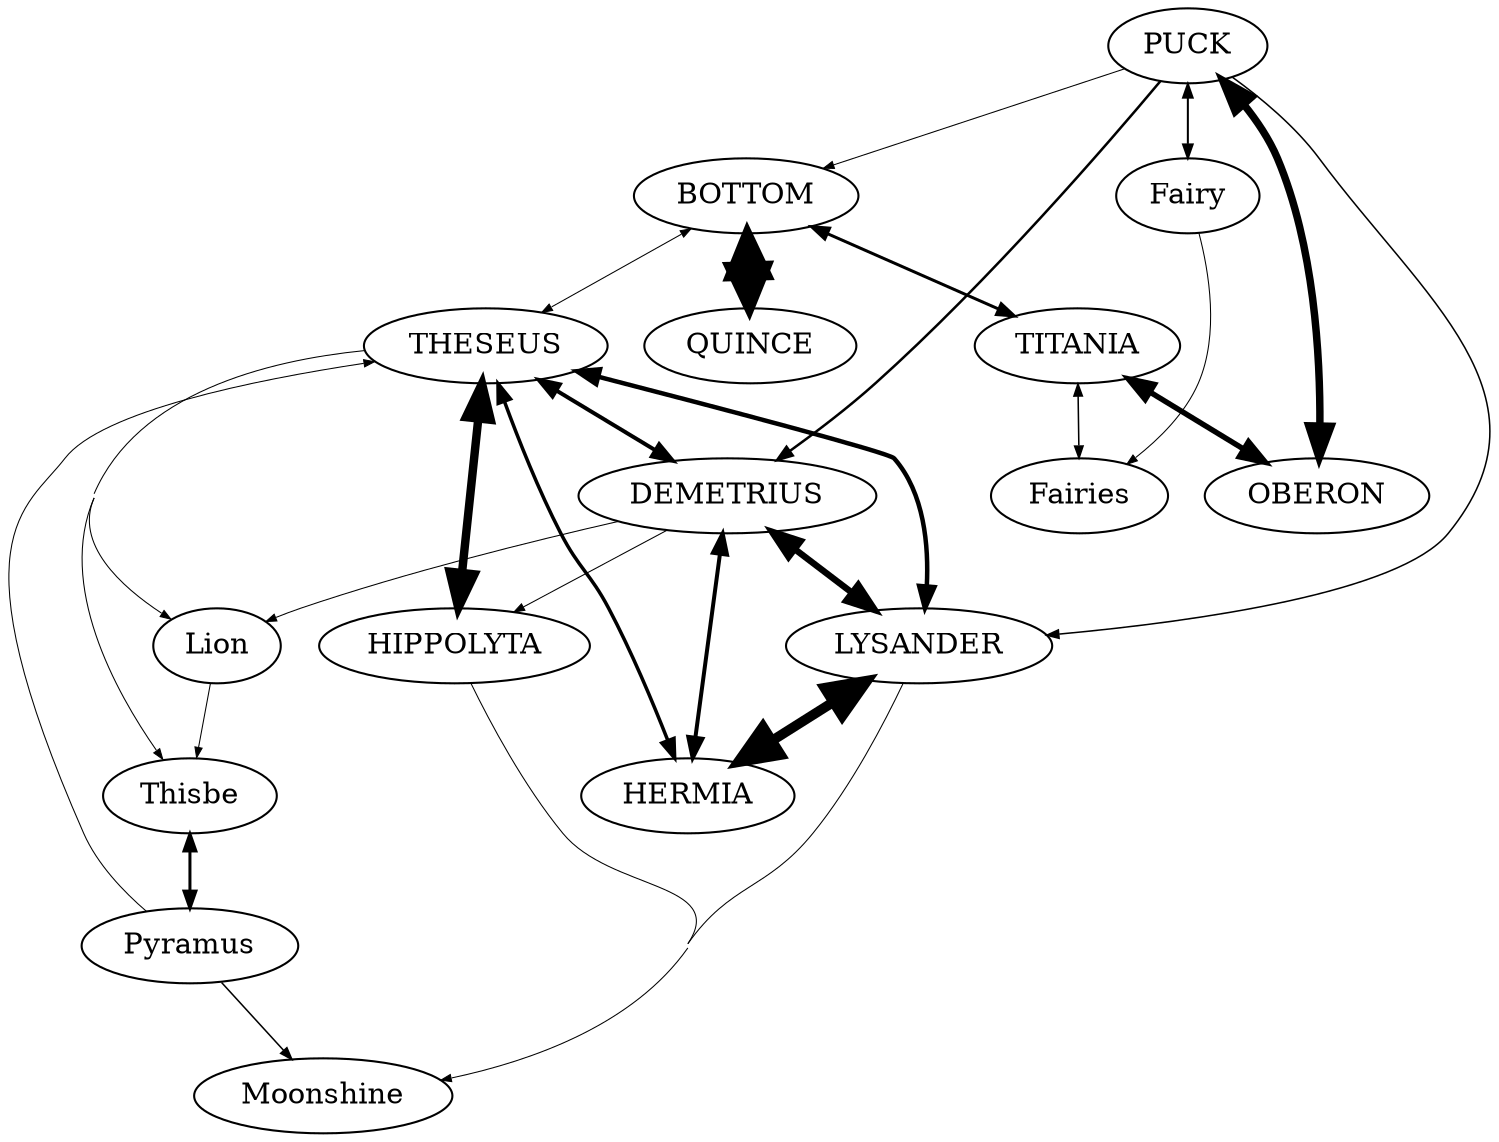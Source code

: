 digraph {
	graph [concentrate=true overlap=false splines=true]
			PUCK -> BOTTOM [arrowsize=0.5 dirType=forward penwidth=0.5]
			PUCK -> DEMETRIUS [arrowsize=0.736842105263 dirType=forward penwidth=1.21052631579]
			PUCK -> LYSANDER [arrowsize=0.578947368421 dirType=forward penwidth=0.736842105263]
			PUCK -> Fairy [arrowsize=0.657894736842 dirType=forward penwidth=0.973684210526]
			PUCK -> OBERON [arrowsize=1.52631578947 dirType=forward penwidth=3.57894736842]
			Pyramus -> Thisbe [arrowsize=0.815789473684 dirType=forward penwidth=1.44736842105]
			Pyramus -> THESEUS [arrowsize=0.5 dirType=forward penwidth=0.5]
			Pyramus -> Moonshine [arrowsize=0.578947368421 dirType=forward penwidth=0.736842105263]
			BOTTOM -> THESEUS [arrowsize=0.5 dirType=forward penwidth=0.5]
			BOTTOM -> TITANIA [arrowsize=0.815789473684 dirType=forward penwidth=1.44736842105]
			BOTTOM -> QUINCE [arrowsize=2.0 dirType=forward penwidth=5.0]
			HERMIA -> THESEUS [arrowsize=0.736842105263 dirType=forward penwidth=1.21052631579]
			HERMIA -> DEMETRIUS [arrowsize=0.894736842105 dirType=forward penwidth=1.68421052632]
			HERMIA -> LYSANDER [arrowsize=2.0 dirType=forward penwidth=5.0]
			Fairies -> TITANIA [arrowsize=0.5 dirType=forward penwidth=0.5]
			QUINCE -> BOTTOM [arrowsize=1.68421052632 dirType=forward penwidth=4.05263157895]
			THESEUS -> BOTTOM [arrowsize=0.5 dirType=forward penwidth=0.5]
			THESEUS -> HERMIA [arrowsize=0.894736842105 dirType=forward penwidth=1.68421052632]
			THESEUS -> DEMETRIUS [arrowsize=0.973684210526 dirType=forward penwidth=1.92105263158]
			THESEUS -> Lion [arrowsize=0.5 dirType=forward penwidth=0.5]
			THESEUS -> Thisbe [arrowsize=0.5 dirType=forward penwidth=0.5]
			THESEUS -> LYSANDER [arrowsize=1.05263157895 dirType=forward penwidth=2.15789473684]
			THESEUS -> HIPPOLYTA [arrowsize=1.68421052632 dirType=forward penwidth=4.05263157895]
			TITANIA -> OBERON [arrowsize=1.21052631579 dirType=forward penwidth=2.63157894737]
			TITANIA -> Fairies [arrowsize=0.578947368421 dirType=forward penwidth=0.736842105263]
			TITANIA -> BOTTOM [arrowsize=1.21052631579 dirType=forward penwidth=2.63157894737]
			LYSANDER -> THESEUS [arrowsize=0.815789473684 dirType=forward penwidth=1.44736842105]
			LYSANDER -> Moonshine [arrowsize=0.5 dirType=forward penwidth=0.5]
			LYSANDER -> HERMIA [arrowsize=1.92105263158 dirType=forward penwidth=4.76315789474]
			LYSANDER -> DEMETRIUS [arrowsize=1.21052631579 dirType=forward penwidth=2.63157894737]
			Fairy -> PUCK [arrowsize=0.657894736842 dirType=forward penwidth=0.973684210526]
			Fairy -> Fairies [arrowsize=0.5 dirType=forward penwidth=0.5]
			DEMETRIUS -> THESEUS [arrowsize=1.13157894737 dirType=forward penwidth=2.39473684211]
			DEMETRIUS -> HERMIA [arrowsize=0.973684210526 dirType=forward penwidth=1.92105263158]
			DEMETRIUS -> LYSANDER [arrowsize=1.36842105263 dirType=forward penwidth=3.10526315789]
			DEMETRIUS -> Lion [arrowsize=0.5 dirType=forward penwidth=0.5]
			DEMETRIUS -> HIPPOLYTA [arrowsize=0.5 dirType=forward penwidth=0.5]
			Thisbe -> Pyramus [arrowsize=0.815789473684 dirType=forward penwidth=1.44736842105]
			Lion -> Thisbe [arrowsize=0.5 dirType=forward penwidth=0.5]
			HIPPOLYTA -> Moonshine [arrowsize=0.5 dirType=forward penwidth=0.5]
			HIPPOLYTA -> THESEUS [arrowsize=1.44736842105 dirType=forward penwidth=3.34210526316]
			OBERON -> PUCK [arrowsize=1.60526315789 dirType=forward penwidth=3.81578947368]
			OBERON -> TITANIA [arrowsize=1.44736842105 dirType=forward penwidth=3.34210526316]
}